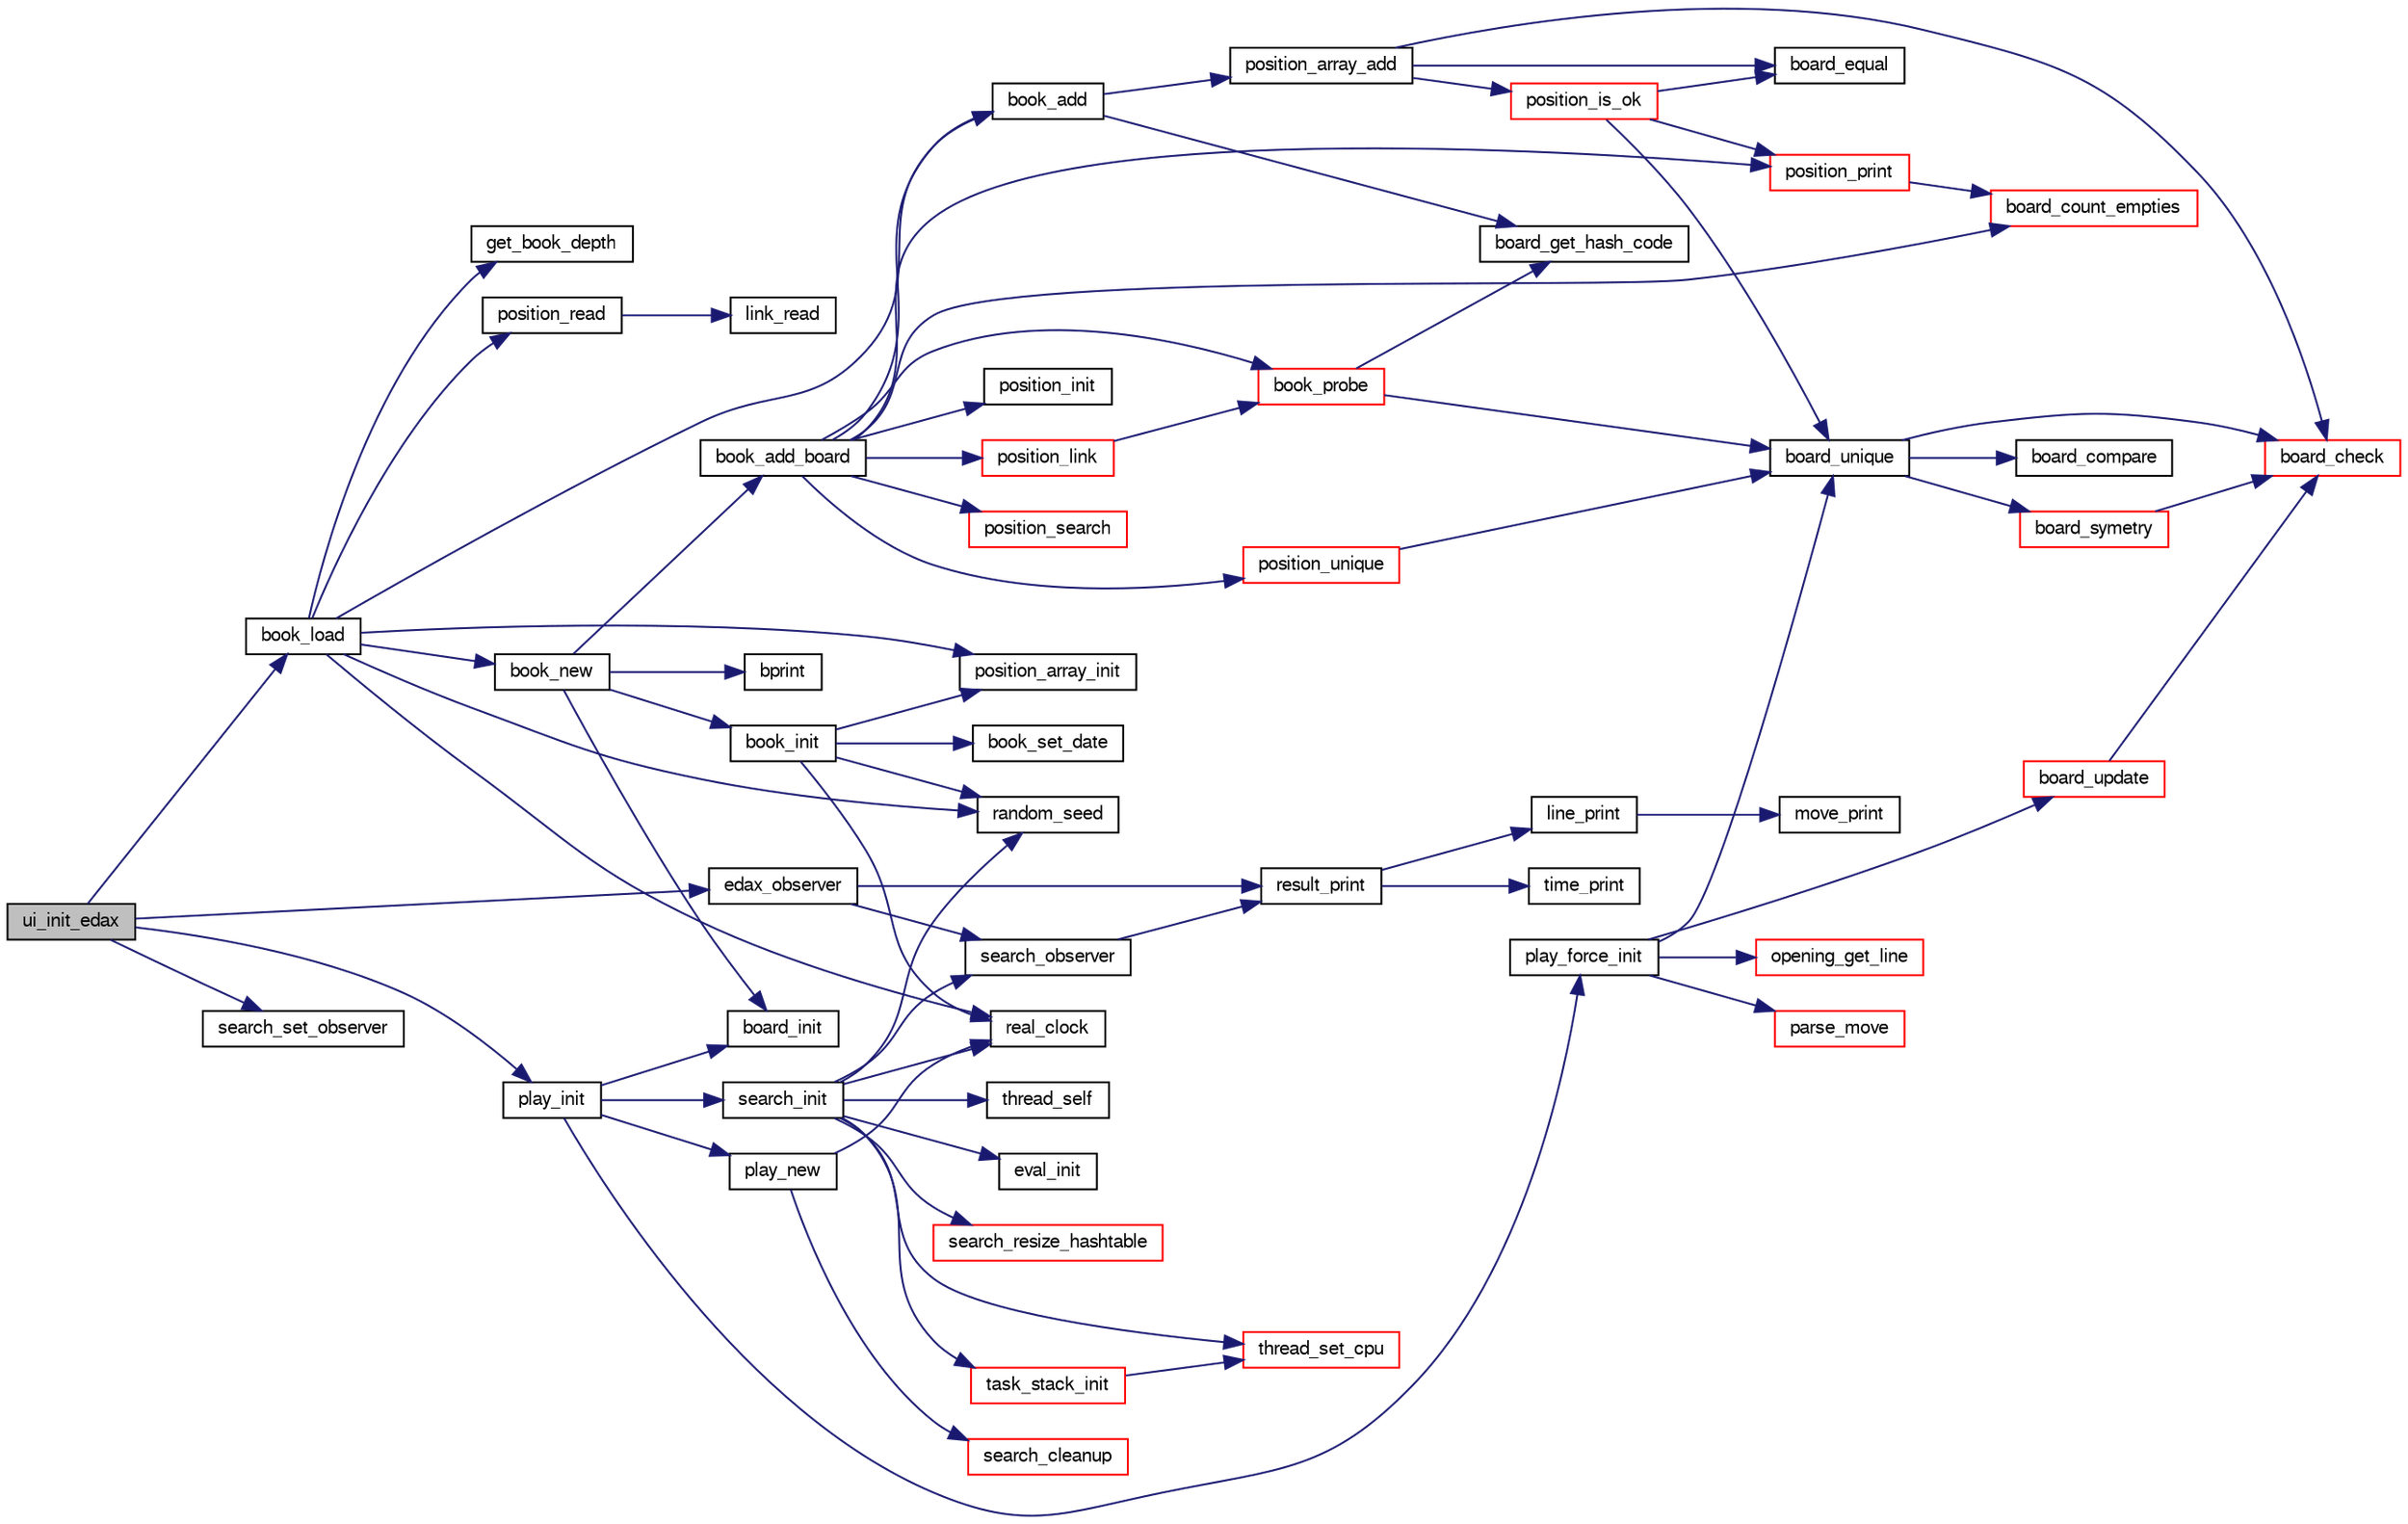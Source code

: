 digraph "ui_init_edax"
{
 // LATEX_PDF_SIZE
  bgcolor="transparent";
  edge [fontname="FreeSans",fontsize="10",labelfontname="FreeSans",labelfontsize="10"];
  node [fontname="FreeSans",fontsize="10",shape=record];
  rankdir="LR";
  Node1 [label="ui_init_edax",height=0.2,width=0.4,color="black", fillcolor="grey75", style="filled", fontcolor="black",tooltip="initialize edax protocol."];
  Node1 -> Node2 [color="midnightblue",fontsize="10",style="solid",fontname="FreeSans"];
  Node2 [label="book_load",height=0.2,width=0.4,color="black",URL="$book_8c.html#ae4908276236d3d01b1368df695396207",tooltip="Load the opening book."];
  Node2 -> Node3 [color="midnightblue",fontsize="10",style="solid",fontname="FreeSans"];
  Node3 [label="book_add",height=0.2,width=0.4,color="black",URL="$book_8c.html#a7599271392bdcf62052bcd8f4e9283e7",tooltip="Add a position to the book."];
  Node3 -> Node4 [color="midnightblue",fontsize="10",style="solid",fontname="FreeSans"];
  Node4 [label="board_get_hash_code",height=0.2,width=0.4,color="black",URL="$board_8c.html#a0e6cff6e714bcb714e2b9b2d7b9fbec6",tooltip="Compute a hash code."];
  Node3 -> Node5 [color="midnightblue",fontsize="10",style="solid",fontname="FreeSans"];
  Node5 [label="position_array_add",height=0.2,width=0.4,color="black",URL="$book_8c.html#a33dd65578cee2bb82c44f6b5bcc7ca70",tooltip="Add a position to the array."];
  Node5 -> Node6 [color="midnightblue",fontsize="10",style="solid",fontname="FreeSans"];
  Node6 [label="board_check",height=0.2,width=0.4,color="red",URL="$board_8c.html#a849436f17b60e89ed91f8e5013ed9d04",tooltip="Check board consistency."];
  Node5 -> Node15 [color="midnightblue",fontsize="10",style="solid",fontname="FreeSans"];
  Node15 [label="board_equal",height=0.2,width=0.4,color="black",URL="$board_8c.html#a8b5bfe9db13bf07894a8bc77e3ebfbbe",tooltip="Compare two board for equality."];
  Node5 -> Node16 [color="midnightblue",fontsize="10",style="solid",fontname="FreeSans"];
  Node16 [label="position_is_ok",height=0.2,width=0.4,color="red",URL="$book_8c.html#a72ebb0fd09a7722748b1a0c46f42312e",tooltip="Check if position is ok or need fixing."];
  Node16 -> Node15 [color="midnightblue",fontsize="10",style="solid",fontname="FreeSans"];
  Node16 -> Node19 [color="midnightblue",fontsize="10",style="solid",fontname="FreeSans"];
  Node19 [label="board_unique",height=0.2,width=0.4,color="black",URL="$board_8c.html#a66911c3a003f5fb27a87503b5bb04f6d",tooltip="unique board"];
  Node19 -> Node6 [color="midnightblue",fontsize="10",style="solid",fontname="FreeSans"];
  Node19 -> Node20 [color="midnightblue",fontsize="10",style="solid",fontname="FreeSans"];
  Node20 [label="board_compare",height=0.2,width=0.4,color="black",URL="$board_8c.html#a491a2e6d66c4c479a913292594db7b01",tooltip="Compare two board."];
  Node19 -> Node21 [color="midnightblue",fontsize="10",style="solid",fontname="FreeSans"];
  Node21 [label="board_symetry",height=0.2,width=0.4,color="red",URL="$board_8c.html#aefe9a86ea799322c9c9da6255ebb9d29",tooltip="symetric board"];
  Node21 -> Node6 [color="midnightblue",fontsize="10",style="solid",fontname="FreeSans"];
  Node16 -> Node27 [color="midnightblue",fontsize="10",style="solid",fontname="FreeSans"];
  Node27 [label="position_print",height=0.2,width=0.4,color="red",URL="$book_8c.html#a804457298fe82d9bbfb92588288aa406",tooltip="print a position in a compact but readable format."];
  Node27 -> Node28 [color="midnightblue",fontsize="10",style="solid",fontname="FreeSans"];
  Node28 [label="board_count_empties",height=0.2,width=0.4,color="red",URL="$board_8c.html#a35de0f1560f069cd442105c319df2c15",tooltip="Check if the game is over."];
  Node2 -> Node33 [color="midnightblue",fontsize="10",style="solid",fontname="FreeSans"];
  Node33 [label="book_new",height=0.2,width=0.4,color="black",URL="$book_8c.html#ad5b3cab81d4692d626c6f7c6d9de87e5",tooltip="Create a new opening book."];
  Node33 -> Node34 [color="midnightblue",fontsize="10",style="solid",fontname="FreeSans"];
  Node34 [label="board_init",height=0.2,width=0.4,color="black",URL="$board_8c.html#a6c63848863d9887a6b400f4bc678f31d",tooltip="Set a board to the starting position."];
  Node33 -> Node35 [color="midnightblue",fontsize="10",style="solid",fontname="FreeSans"];
  Node35 [label="book_add_board",height=0.2,width=0.4,color="black",URL="$book_8c.html#a429dbc3a206062b05e0e9da5f6fd8452",tooltip="Add a position."];
  Node35 -> Node28 [color="midnightblue",fontsize="10",style="solid",fontname="FreeSans"];
  Node35 -> Node3 [color="midnightblue",fontsize="10",style="solid",fontname="FreeSans"];
  Node35 -> Node36 [color="midnightblue",fontsize="10",style="solid",fontname="FreeSans"];
  Node36 [label="book_probe",height=0.2,width=0.4,color="red",URL="$book_8c.html#a0618aa17a7aef4ce9704705ab3f4a8fa",tooltip="Find a position in the book."];
  Node36 -> Node4 [color="midnightblue",fontsize="10",style="solid",fontname="FreeSans"];
  Node36 -> Node19 [color="midnightblue",fontsize="10",style="solid",fontname="FreeSans"];
  Node35 -> Node38 [color="midnightblue",fontsize="10",style="solid",fontname="FreeSans"];
  Node38 [label="position_init",height=0.2,width=0.4,color="black",URL="$book_8c.html#afb0f6cc3910d40165c8350150e0a5ca4",tooltip="Initialize a position."];
  Node35 -> Node39 [color="midnightblue",fontsize="10",style="solid",fontname="FreeSans"];
  Node39 [label="position_link",height=0.2,width=0.4,color="red",URL="$book_8c.html#a019aa7c08d4071fc2afc5c4a01777699",tooltip="Link a position."];
  Node39 -> Node36 [color="midnightblue",fontsize="10",style="solid",fontname="FreeSans"];
  Node35 -> Node27 [color="midnightblue",fontsize="10",style="solid",fontname="FreeSans"];
  Node35 -> Node42 [color="midnightblue",fontsize="10",style="solid",fontname="FreeSans"];
  Node42 [label="position_search",height=0.2,width=0.4,color="red",URL="$book_8c.html#ad3b2686173649c214c8349e5e3da0aca",tooltip="Evaluate a position."];
  Node35 -> Node189 [color="midnightblue",fontsize="10",style="solid",fontname="FreeSans"];
  Node189 [label="position_unique",height=0.2,width=0.4,color="red",URL="$book_8c.html#aa759e4da25983478739275f1a0506a64",tooltip="Make position unique, regarding symetries."];
  Node189 -> Node19 [color="midnightblue",fontsize="10",style="solid",fontname="FreeSans"];
  Node33 -> Node190 [color="midnightblue",fontsize="10",style="solid",fontname="FreeSans"];
  Node190 [label="book_init",height=0.2,width=0.4,color="black",URL="$book_8c.html#a1cb960b3eead1f87da5625ae46b859de",tooltip="Initialize the opening book."];
  Node190 -> Node191 [color="midnightblue",fontsize="10",style="solid",fontname="FreeSans"];
  Node191 [label="book_set_date",height=0.2,width=0.4,color="black",URL="$book_8c.html#afe22572623333b9e82494984e238f444",tooltip="Set book date."];
  Node190 -> Node192 [color="midnightblue",fontsize="10",style="solid",fontname="FreeSans"];
  Node192 [label="position_array_init",height=0.2,width=0.4,color="black",URL="$book_8c.html#aa5a350959843604c7f41f513caf4d205",tooltip="Initialize the array."];
  Node190 -> Node193 [color="midnightblue",fontsize="10",style="solid",fontname="FreeSans"];
  Node193 [label="random_seed",height=0.2,width=0.4,color="black",URL="$util_8c.html#ac844263eac6d959af4f2c9ca1a916e58",tooltip="Pseudo-random number seed."];
  Node190 -> Node194 [color="midnightblue",fontsize="10",style="solid",fontname="FreeSans"];
  Node194 [label="real_clock",height=0.2,width=0.4,color="black",URL="$util_8h.html#a358b4c5eab4941b90bb9ef1676e5f7e5",tooltip=" "];
  Node33 -> Node195 [color="midnightblue",fontsize="10",style="solid",fontname="FreeSans"];
  Node195 [label="bprint",height=0.2,width=0.4,color="black",URL="$book_8c.html#a08ce2cc5efe2f2afd5556168775528b3",tooltip="print a message on stdout."];
  Node2 -> Node196 [color="midnightblue",fontsize="10",style="solid",fontname="FreeSans"];
  Node196 [label="get_book_depth",height=0.2,width=0.4,color="black",URL="$book_8c.html#aa2206ed47404793d9f3dde5a2a3586cb",tooltip="return the number of plies from where the search is solving."];
  Node2 -> Node192 [color="midnightblue",fontsize="10",style="solid",fontname="FreeSans"];
  Node2 -> Node197 [color="midnightblue",fontsize="10",style="solid",fontname="FreeSans"];
  Node197 [label="position_read",height=0.2,width=0.4,color="black",URL="$book_8c.html#a0336fdbfc445e3b4c506ef1612db704c",tooltip="Read a position."];
  Node197 -> Node198 [color="midnightblue",fontsize="10",style="solid",fontname="FreeSans"];
  Node198 [label="link_read",height=0.2,width=0.4,color="black",URL="$book_8c.html#a1fb7cdac0a0600205c5a2ea110db6a3a",tooltip="read a link."];
  Node2 -> Node193 [color="midnightblue",fontsize="10",style="solid",fontname="FreeSans"];
  Node2 -> Node194 [color="midnightblue",fontsize="10",style="solid",fontname="FreeSans"];
  Node1 -> Node199 [color="midnightblue",fontsize="10",style="solid",fontname="FreeSans"];
  Node199 [label="edax_observer",height=0.2,width=0.4,color="black",URL="$edax_8c.html#aec66b0d69d3fd45602c3d182dd24c083",tooltip="default search oberver."];
  Node199 -> Node200 [color="midnightblue",fontsize="10",style="solid",fontname="FreeSans"];
  Node200 [label="result_print",height=0.2,width=0.4,color="black",URL="$search_8c.html#a67ebbff0df886828d1dd767a949c7a15",tooltip="Print the current search result."];
  Node200 -> Node138 [color="midnightblue",fontsize="10",style="solid",fontname="FreeSans"];
  Node138 [label="line_print",height=0.2,width=0.4,color="black",URL="$move_8c.html#a0ae53ce219676b29cf33f8e7586f75a9",tooltip="Print a move sequence."];
  Node138 -> Node139 [color="midnightblue",fontsize="10",style="solid",fontname="FreeSans"];
  Node139 [label="move_print",height=0.2,width=0.4,color="black",URL="$move_8c.html#a2ec4fa6e50ff377157eddba43ff1d010",tooltip="Print out a move."];
  Node200 -> Node144 [color="midnightblue",fontsize="10",style="solid",fontname="FreeSans"];
  Node144 [label="time_print",height=0.2,width=0.4,color="black",URL="$util_8c.html#a0379cb7b898e08489b0dcda99430ef96",tooltip="Print time as \"D:HH:MM:SS.CC\"."];
  Node199 -> Node201 [color="midnightblue",fontsize="10",style="solid",fontname="FreeSans"];
  Node201 [label="search_observer",height=0.2,width=0.4,color="black",URL="$search_8c.html#af9e93aeefcb80dd5aa756a4027d2e880",tooltip="default observer."];
  Node201 -> Node200 [color="midnightblue",fontsize="10",style="solid",fontname="FreeSans"];
  Node1 -> Node202 [color="midnightblue",fontsize="10",style="solid",fontname="FreeSans"];
  Node202 [label="play_init",height=0.2,width=0.4,color="black",URL="$play_8c.html#a6d31b5bcf034cd633bd2b93e634db42e",tooltip="Initialization."];
  Node202 -> Node34 [color="midnightblue",fontsize="10",style="solid",fontname="FreeSans"];
  Node202 -> Node203 [color="midnightblue",fontsize="10",style="solid",fontname="FreeSans"];
  Node203 [label="play_force_init",height=0.2,width=0.4,color="black",URL="$play_8c.html#a8ae26aeb1f439fc5a4bed1af1cb6a4ce",tooltip="Initialize a forced line."];
  Node203 -> Node19 [color="midnightblue",fontsize="10",style="solid",fontname="FreeSans"];
  Node203 -> Node56 [color="midnightblue",fontsize="10",style="solid",fontname="FreeSans"];
  Node56 [label="board_update",height=0.2,width=0.4,color="red",URL="$board_8c.html#a2d24dea46d67d71b1d9fe9f515d8d675",tooltip="Update a board."];
  Node56 -> Node6 [color="midnightblue",fontsize="10",style="solid",fontname="FreeSans"];
  Node203 -> Node204 [color="midnightblue",fontsize="10",style="solid",fontname="FreeSans"];
  Node204 [label="opening_get_line",height=0.2,width=0.4,color="red",URL="$opening_8c.html#a0f8cb6c10837f3bea5ca7963fd1985d7",tooltip="Translate an opening name into its move sequence."];
  Node203 -> Node206 [color="midnightblue",fontsize="10",style="solid",fontname="FreeSans"];
  Node206 [label="parse_move",height=0.2,width=0.4,color="red",URL="$util_8c.html#a884a11a33617c84b09855af421acc30d",tooltip="Parse a move."];
  Node202 -> Node210 [color="midnightblue",fontsize="10",style="solid",fontname="FreeSans"];
  Node210 [label="play_new",height=0.2,width=0.4,color="black",URL="$play_8c.html#a61b819f1f97c593c9ed9b75b8a99e719",tooltip="Start a new game."];
  Node210 -> Node194 [color="midnightblue",fontsize="10",style="solid",fontname="FreeSans"];
  Node210 -> Node211 [color="midnightblue",fontsize="10",style="solid",fontname="FreeSans"];
  Node211 [label="search_cleanup",height=0.2,width=0.4,color="red",URL="$search_8c.html#a7b93f77633c01068248bd9072013981a",tooltip="Clean-up some search data."];
  Node202 -> Node212 [color="midnightblue",fontsize="10",style="solid",fontname="FreeSans"];
  Node212 [label="search_init",height=0.2,width=0.4,color="black",URL="$search_8c.html#a1b7d29da171f6927ea8212ee768f37c9",tooltip="Init the main search."];
  Node212 -> Node94 [color="midnightblue",fontsize="10",style="solid",fontname="FreeSans"];
  Node94 [label="eval_init",height=0.2,width=0.4,color="black",URL="$eval_8c.html#a8eef3217a4129901069390c85e6ff12a",tooltip="Initialize a new evaluation function."];
  Node212 -> Node193 [color="midnightblue",fontsize="10",style="solid",fontname="FreeSans"];
  Node212 -> Node194 [color="midnightblue",fontsize="10",style="solid",fontname="FreeSans"];
  Node212 -> Node201 [color="midnightblue",fontsize="10",style="solid",fontname="FreeSans"];
  Node212 -> Node213 [color="midnightblue",fontsize="10",style="solid",fontname="FreeSans"];
  Node213 [label="search_resize_hashtable",height=0.2,width=0.4,color="red",URL="$search_8c.html#ad756f3d725bad22fa63af668b920f776",tooltip=" "];
  Node212 -> Node216 [color="midnightblue",fontsize="10",style="solid",fontname="FreeSans"];
  Node216 [label="task_stack_init",height=0.2,width=0.4,color="red",URL="$ybwc_8c.html#a9cb14f779a1d8a9e62b7f7acdbd0eebe",tooltip="Initialize the stack of tasks."];
  Node216 -> Node220 [color="midnightblue",fontsize="10",style="solid",fontname="FreeSans"];
  Node220 [label="thread_set_cpu",height=0.2,width=0.4,color="red",URL="$util_8c.html#a8334a83ec601a0e82808a1529fc98d71",tooltip="Choose a single core or cpu to run on, under linux systems, to avoid context changes."];
  Node212 -> Node222 [color="midnightblue",fontsize="10",style="solid",fontname="FreeSans"];
  Node222 [label="thread_self",height=0.2,width=0.4,color="black",URL="$util_8c.html#afb8ad4213542cdec400bbd9093193463",tooltip="Current thread."];
  Node212 -> Node220 [color="midnightblue",fontsize="10",style="solid",fontname="FreeSans"];
  Node1 -> Node223 [color="midnightblue",fontsize="10",style="solid",fontname="FreeSans"];
  Node223 [label="search_set_observer",height=0.2,width=0.4,color="black",URL="$search_8c.html#a94697d3ea3de662450dea6a304f53e5b",tooltip="set observer."];
}
